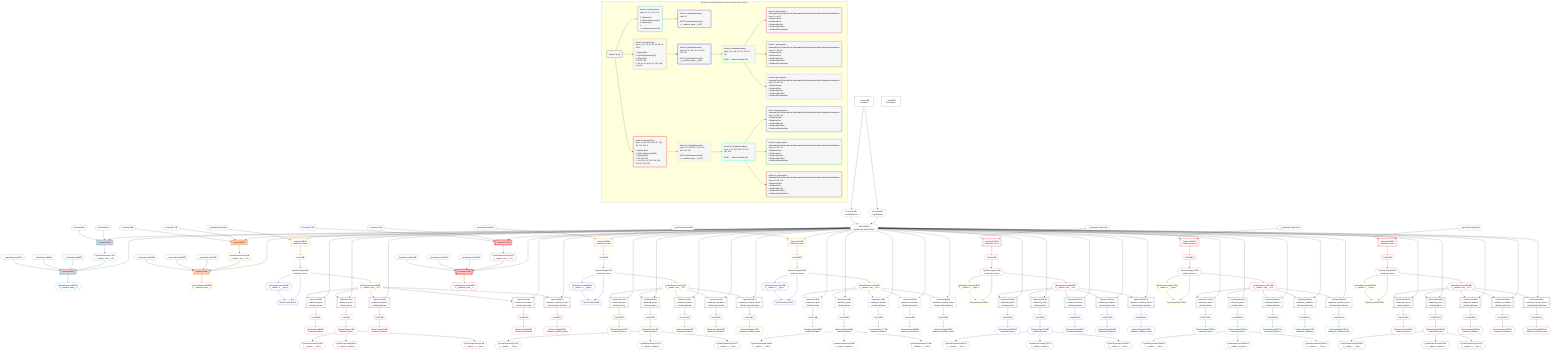 %%{init: {'themeVariables': { 'fontSize': '12px'}}}%%
graph TD
    classDef path fill:#eee,stroke:#000,color:#000
    classDef plan fill:#fff,stroke-width:1px,color:#000
    classDef itemplan fill:#fff,stroke-width:2px,color:#000
    classDef unbatchedplan fill:#dff,stroke-width:1px,color:#000
    classDef sideeffectplan fill:#fcc,stroke-width:2px,color:#000
    classDef bucket fill:#f6f6f6,color:#000,stroke-width:2px,text-align:left


    %% define steps
    __Value3["__Value[3∈0]<br />ᐸcontextᐳ"]:::plan
    __Value5["__Value[5∈0]<br />ᐸrootValueᐳ"]:::plan
    __InputStaticLeaf8{{"__InputStaticLeaf[8∈0]"}}:::plan
    __InputStaticLeaf9{{"__InputStaticLeaf[9∈0]"}}:::plan
    __InputStaticLeaf10{{"__InputStaticLeaf[10∈0]"}}:::plan
    Constant11{{"Constant[11∈0]"}}:::plan
    Constant12{{"Constant[12∈0]"}}:::plan
    Access14{{"Access[14∈0]<br />ᐸ3.pgSettingsᐳ"}}:::plan
    Access15{{"Access[15∈0]<br />ᐸ3.withPgClientᐳ"}}:::plan
    Object16{{"Object[16∈0]<br />ᐸ{pgSettings,withPgClient}ᐳ"}}:::plan
    PgInsert13[["PgInsert[13∈1]"]]:::sideeffectplan
    PgClassExpression17{{"PgClassExpression[17∈1]<br />ᐸ__relation...ems__.”id”ᐳ"}}:::plan
    PgInsert18[["PgInsert[18∈1]"]]:::sideeffectplan
    PgClassExpression22{{"PgClassExpression[22∈1]<br />ᐸ__relational_posts__ᐳ"}}:::plan
    __InputStaticLeaf24{{"__InputStaticLeaf[24∈0]"}}:::plan
    __InputStaticLeaf25{{"__InputStaticLeaf[25∈0]"}}:::plan
    __InputStaticLeaf26{{"__InputStaticLeaf[26∈0]"}}:::plan
    Constant27{{"Constant[27∈0]"}}:::plan
    Constant28{{"Constant[28∈0]"}}:::plan
    PgInsert29[["PgInsert[29∈3]"]]:::sideeffectplan
    PgClassExpression33{{"PgClassExpression[33∈3]<br />ᐸ__relation...ems__.”id”ᐳ"}}:::plan
    PgInsert34[["PgInsert[34∈3]"]]:::sideeffectplan
    PgClassExpression38{{"PgClassExpression[38∈3]<br />ᐸ__relational_posts__ᐳ"}}:::plan
    __InputStaticLeaf39{{"__InputStaticLeaf[39∈0]"}}:::plan
    PgSelect40[["PgSelect[40∈3]<br />ᐸrelational_itemsᐳ"]]:::plan
    First44{{"First[44∈3]"}}:::plan
    PgSelectSingle45{{"PgSelectSingle[45∈3]<br />ᐸrelational_itemsᐳ"}}:::plan
    PgClassExpression46{{"PgClassExpression[46∈4]<br />ᐸ__relation...s__.”type”ᐳ"}}:::plan
    PgPolymorphic47{{"PgPolymorphic[47∈4]"}}:::plan
    PgClassExpression48{{"PgClassExpression[48∈3]<br />ᐸ__relation...ems__.”id”ᐳ"}}:::plan
    PgSelect49[["PgSelect[49∈6]<br />ᐸrelational_topicsᐳ<br />ᐳRelationalTopic"]]:::plan
    First53{{"First[53∈6]"}}:::plan
    PgSelectSingle54{{"PgSelectSingle[54∈6]<br />ᐸrelational_topicsᐳ"}}:::plan
    PgSelect57[["PgSelect[57∈6]<br />ᐸrelational_postsᐳ<br />ᐳRelationalPost"]]:::plan
    First61{{"First[61∈6]"}}:::plan
    PgSelectSingle62{{"PgSelectSingle[62∈6]<br />ᐸrelational_postsᐳ"}}:::plan
    PgClassExpression64{{"PgClassExpression[64∈6]<br />ᐸ__relation...__.”title”ᐳ"}}:::plan
    PgClassExpression65{{"PgClassExpression[65∈6]<br />ᐸ__relation...scription”ᐳ"}}:::plan
    PgClassExpression66{{"PgClassExpression[66∈6]<br />ᐸ__relation...s__.”note”ᐳ"}}:::plan
    PgSelect68[["PgSelect[68∈6]<br />ᐸrelational_dividersᐳ<br />ᐳRelationalDivider"]]:::plan
    First72{{"First[72∈6]"}}:::plan
    PgSelectSingle73{{"PgSelectSingle[73∈6]<br />ᐸrelational_dividersᐳ"}}:::plan
    PgSelect76[["PgSelect[76∈6]<br />ᐸrelational_checklistsᐳ<br />ᐳRelationalChecklist"]]:::plan
    First80{{"First[80∈6]"}}:::plan
    PgSelectSingle81{{"PgSelectSingle[81∈6]<br />ᐸrelational_checklistsᐳ"}}:::plan
    PgSelect84[["PgSelect[84∈6]<br />ᐸrelational_checklist_itemsᐳ<br />ᐳRelationalChecklistItem"]]:::plan
    First88{{"First[88∈6]"}}:::plan
    PgSelectSingle89{{"PgSelectSingle[89∈6]<br />ᐸrelational_checklist_itemsᐳ"}}:::plan
    __InputStaticLeaf91{{"__InputStaticLeaf[91∈0]"}}:::plan
    PgSelect92[["PgSelect[92∈3]<br />ᐸrelational_itemsᐳ"]]:::plan
    First96{{"First[96∈3]"}}:::plan
    PgSelectSingle97{{"PgSelectSingle[97∈3]<br />ᐸrelational_itemsᐳ"}}:::plan
    PgClassExpression98{{"PgClassExpression[98∈4]<br />ᐸ__relation...s__.”type”ᐳ"}}:::plan
    PgPolymorphic99{{"PgPolymorphic[99∈4]"}}:::plan
    PgClassExpression100{{"PgClassExpression[100∈3]<br />ᐸ__relation...ems__.”id”ᐳ"}}:::plan
    PgSelect101[["PgSelect[101∈7]<br />ᐸrelational_topicsᐳ<br />ᐳRelationalTopic"]]:::plan
    First105{{"First[105∈7]"}}:::plan
    PgSelectSingle106{{"PgSelectSingle[106∈7]<br />ᐸrelational_topicsᐳ"}}:::plan
    PgSelect109[["PgSelect[109∈7]<br />ᐸrelational_postsᐳ<br />ᐳRelationalPost"]]:::plan
    First113{{"First[113∈7]"}}:::plan
    PgSelectSingle114{{"PgSelectSingle[114∈7]<br />ᐸrelational_postsᐳ"}}:::plan
    PgClassExpression116{{"PgClassExpression[116∈7]<br />ᐸ__relation...__.”title”ᐳ"}}:::plan
    PgClassExpression117{{"PgClassExpression[117∈7]<br />ᐸ__relation...scription”ᐳ"}}:::plan
    PgClassExpression118{{"PgClassExpression[118∈7]<br />ᐸ__relation...s__.”note”ᐳ"}}:::plan
    PgSelect120[["PgSelect[120∈7]<br />ᐸrelational_dividersᐳ<br />ᐳRelationalDivider"]]:::plan
    First124{{"First[124∈7]"}}:::plan
    PgSelectSingle125{{"PgSelectSingle[125∈7]<br />ᐸrelational_dividersᐳ"}}:::plan
    PgSelect128[["PgSelect[128∈7]<br />ᐸrelational_checklistsᐳ<br />ᐳRelationalChecklist"]]:::plan
    First132{{"First[132∈7]"}}:::plan
    PgSelectSingle133{{"PgSelectSingle[133∈7]<br />ᐸrelational_checklistsᐳ"}}:::plan
    PgSelect136[["PgSelect[136∈7]<br />ᐸrelational_checklist_itemsᐳ<br />ᐳRelationalChecklistItem"]]:::plan
    First140{{"First[140∈7]"}}:::plan
    PgSelectSingle141{{"PgSelectSingle[141∈7]<br />ᐸrelational_checklist_itemsᐳ"}}:::plan
    __InputStaticLeaf143{{"__InputStaticLeaf[143∈0]"}}:::plan
    PgSelect144[["PgSelect[144∈3]<br />ᐸrelational_itemsᐳ"]]:::plan
    First148{{"First[148∈3]"}}:::plan
    PgSelectSingle149{{"PgSelectSingle[149∈3]<br />ᐸrelational_itemsᐳ"}}:::plan
    PgClassExpression150{{"PgClassExpression[150∈4]<br />ᐸ__relation...s__.”type”ᐳ"}}:::plan
    PgPolymorphic151{{"PgPolymorphic[151∈4]"}}:::plan
    PgClassExpression152{{"PgClassExpression[152∈3]<br />ᐸ__relation...ems__.”id”ᐳ"}}:::plan
    PgSelect153[["PgSelect[153∈8]<br />ᐸrelational_topicsᐳ<br />ᐳRelationalTopic"]]:::plan
    First157{{"First[157∈8]"}}:::plan
    PgSelectSingle158{{"PgSelectSingle[158∈8]<br />ᐸrelational_topicsᐳ"}}:::plan
    PgSelect161[["PgSelect[161∈8]<br />ᐸrelational_postsᐳ<br />ᐳRelationalPost"]]:::plan
    First165{{"First[165∈8]"}}:::plan
    PgSelectSingle166{{"PgSelectSingle[166∈8]<br />ᐸrelational_postsᐳ"}}:::plan
    PgClassExpression168{{"PgClassExpression[168∈8]<br />ᐸ__relation...__.”title”ᐳ"}}:::plan
    PgClassExpression169{{"PgClassExpression[169∈8]<br />ᐸ__relation...scription”ᐳ"}}:::plan
    PgClassExpression170{{"PgClassExpression[170∈8]<br />ᐸ__relation...s__.”note”ᐳ"}}:::plan
    PgSelect172[["PgSelect[172∈8]<br />ᐸrelational_dividersᐳ<br />ᐳRelationalDivider"]]:::plan
    First176{{"First[176∈8]"}}:::plan
    PgSelectSingle177{{"PgSelectSingle[177∈8]<br />ᐸrelational_dividersᐳ"}}:::plan
    PgSelect180[["PgSelect[180∈8]<br />ᐸrelational_checklistsᐳ<br />ᐳRelationalChecklist"]]:::plan
    First184{{"First[184∈8]"}}:::plan
    PgSelectSingle185{{"PgSelectSingle[185∈8]<br />ᐸrelational_checklistsᐳ"}}:::plan
    PgSelect188[["PgSelect[188∈8]<br />ᐸrelational_checklist_itemsᐳ<br />ᐳRelationalChecklistItem"]]:::plan
    First192{{"First[192∈8]"}}:::plan
    PgSelectSingle193{{"PgSelectSingle[193∈8]<br />ᐸrelational_checklist_itemsᐳ"}}:::plan
    __InputStaticLeaf196{{"__InputStaticLeaf[196∈0]"}}:::plan
    __InputStaticLeaf197{{"__InputStaticLeaf[197∈0]"}}:::plan
    __InputStaticLeaf198{{"__InputStaticLeaf[198∈0]"}}:::plan
    Constant199{{"Constant[199∈0]"}}:::plan
    Constant200{{"Constant[200∈0]"}}:::plan
    PgInsert201[["PgInsert[201∈9]"]]:::sideeffectplan
    PgClassExpression205{{"PgClassExpression[205∈9]<br />ᐸ__relation...ems__.”id”ᐳ"}}:::plan
    PgInsert206[["PgInsert[206∈9]"]]:::sideeffectplan
    PgClassExpression210{{"PgClassExpression[210∈9]<br />ᐸ__relational_posts__ᐳ"}}:::plan
    __InputStaticLeaf211{{"__InputStaticLeaf[211∈0]"}}:::plan
    PgSelect212[["PgSelect[212∈9]<br />ᐸrelational_itemsᐳ"]]:::plan
    First216{{"First[216∈9]"}}:::plan
    PgSelectSingle217{{"PgSelectSingle[217∈9]<br />ᐸrelational_itemsᐳ"}}:::plan
    PgClassExpression218{{"PgClassExpression[218∈10]<br />ᐸ__relation...s__.”type”ᐳ"}}:::plan
    PgPolymorphic219{{"PgPolymorphic[219∈10]"}}:::plan
    PgClassExpression220{{"PgClassExpression[220∈9]<br />ᐸ__relation...ems__.”id”ᐳ"}}:::plan
    PgSelect221[["PgSelect[221∈12]<br />ᐸrelational_topicsᐳ<br />ᐳRelationalTopic"]]:::plan
    First225{{"First[225∈12]"}}:::plan
    PgSelectSingle226{{"PgSelectSingle[226∈12]<br />ᐸrelational_topicsᐳ"}}:::plan
    PgSelect229[["PgSelect[229∈12]<br />ᐸrelational_postsᐳ<br />ᐳRelationalPost"]]:::plan
    First233{{"First[233∈12]"}}:::plan
    PgSelectSingle234{{"PgSelectSingle[234∈12]<br />ᐸrelational_postsᐳ"}}:::plan
    PgClassExpression236{{"PgClassExpression[236∈12]<br />ᐸ__relation...__.”title”ᐳ"}}:::plan
    PgClassExpression237{{"PgClassExpression[237∈12]<br />ᐸ__relation...scription”ᐳ"}}:::plan
    PgClassExpression238{{"PgClassExpression[238∈12]<br />ᐸ__relation...s__.”note”ᐳ"}}:::plan
    PgSelect240[["PgSelect[240∈12]<br />ᐸrelational_dividersᐳ<br />ᐳRelationalDivider"]]:::plan
    First244{{"First[244∈12]"}}:::plan
    PgSelectSingle245{{"PgSelectSingle[245∈12]<br />ᐸrelational_dividersᐳ"}}:::plan
    PgSelect248[["PgSelect[248∈12]<br />ᐸrelational_checklistsᐳ<br />ᐳRelationalChecklist"]]:::plan
    First252{{"First[252∈12]"}}:::plan
    PgSelectSingle253{{"PgSelectSingle[253∈12]<br />ᐸrelational_checklistsᐳ"}}:::plan
    PgSelect256[["PgSelect[256∈12]<br />ᐸrelational_checklist_itemsᐳ<br />ᐳRelationalChecklistItem"]]:::plan
    First260{{"First[260∈12]"}}:::plan
    PgSelectSingle261{{"PgSelectSingle[261∈12]<br />ᐸrelational_checklist_itemsᐳ"}}:::plan
    __InputStaticLeaf263{{"__InputStaticLeaf[263∈0]"}}:::plan
    PgSelect264[["PgSelect[264∈9]<br />ᐸrelational_itemsᐳ"]]:::plan
    First268{{"First[268∈9]"}}:::plan
    PgSelectSingle269{{"PgSelectSingle[269∈9]<br />ᐸrelational_itemsᐳ"}}:::plan
    PgClassExpression270{{"PgClassExpression[270∈10]<br />ᐸ__relation...s__.”type”ᐳ"}}:::plan
    PgPolymorphic271{{"PgPolymorphic[271∈10]"}}:::plan
    PgClassExpression272{{"PgClassExpression[272∈9]<br />ᐸ__relation...ems__.”id”ᐳ"}}:::plan
    PgSelect273[["PgSelect[273∈13]<br />ᐸrelational_topicsᐳ<br />ᐳRelationalTopic"]]:::plan
    First277{{"First[277∈13]"}}:::plan
    PgSelectSingle278{{"PgSelectSingle[278∈13]<br />ᐸrelational_topicsᐳ"}}:::plan
    PgSelect281[["PgSelect[281∈13]<br />ᐸrelational_postsᐳ<br />ᐳRelationalPost"]]:::plan
    First285{{"First[285∈13]"}}:::plan
    PgSelectSingle286{{"PgSelectSingle[286∈13]<br />ᐸrelational_postsᐳ"}}:::plan
    PgClassExpression288{{"PgClassExpression[288∈13]<br />ᐸ__relation...__.”title”ᐳ"}}:::plan
    PgClassExpression289{{"PgClassExpression[289∈13]<br />ᐸ__relation...scription”ᐳ"}}:::plan
    PgClassExpression290{{"PgClassExpression[290∈13]<br />ᐸ__relation...s__.”note”ᐳ"}}:::plan
    PgSelect292[["PgSelect[292∈13]<br />ᐸrelational_dividersᐳ<br />ᐳRelationalDivider"]]:::plan
    First296{{"First[296∈13]"}}:::plan
    PgSelectSingle297{{"PgSelectSingle[297∈13]<br />ᐸrelational_dividersᐳ"}}:::plan
    PgSelect300[["PgSelect[300∈13]<br />ᐸrelational_checklistsᐳ<br />ᐳRelationalChecklist"]]:::plan
    First304{{"First[304∈13]"}}:::plan
    PgSelectSingle305{{"PgSelectSingle[305∈13]<br />ᐸrelational_checklistsᐳ"}}:::plan
    PgSelect308[["PgSelect[308∈13]<br />ᐸrelational_checklist_itemsᐳ<br />ᐳRelationalChecklistItem"]]:::plan
    First312{{"First[312∈13]"}}:::plan
    PgSelectSingle313{{"PgSelectSingle[313∈13]<br />ᐸrelational_checklist_itemsᐳ"}}:::plan
    __InputStaticLeaf315{{"__InputStaticLeaf[315∈0]"}}:::plan
    PgSelect316[["PgSelect[316∈9]<br />ᐸrelational_itemsᐳ"]]:::plan
    First320{{"First[320∈9]"}}:::plan
    PgSelectSingle321{{"PgSelectSingle[321∈9]<br />ᐸrelational_itemsᐳ"}}:::plan
    PgClassExpression322{{"PgClassExpression[322∈10]<br />ᐸ__relation...s__.”type”ᐳ"}}:::plan
    PgPolymorphic323{{"PgPolymorphic[323∈10]"}}:::plan
    PgClassExpression324{{"PgClassExpression[324∈9]<br />ᐸ__relation...ems__.”id”ᐳ"}}:::plan
    PgSelect325[["PgSelect[325∈14]<br />ᐸrelational_topicsᐳ<br />ᐳRelationalTopic"]]:::plan
    First329{{"First[329∈14]"}}:::plan
    PgSelectSingle330{{"PgSelectSingle[330∈14]<br />ᐸrelational_topicsᐳ"}}:::plan
    PgSelect333[["PgSelect[333∈14]<br />ᐸrelational_postsᐳ<br />ᐳRelationalPost"]]:::plan
    First337{{"First[337∈14]"}}:::plan
    PgSelectSingle338{{"PgSelectSingle[338∈14]<br />ᐸrelational_postsᐳ"}}:::plan
    PgClassExpression340{{"PgClassExpression[340∈14]<br />ᐸ__relation...__.”title”ᐳ"}}:::plan
    PgClassExpression341{{"PgClassExpression[341∈14]<br />ᐸ__relation...scription”ᐳ"}}:::plan
    PgClassExpression342{{"PgClassExpression[342∈14]<br />ᐸ__relation...s__.”note”ᐳ"}}:::plan
    PgSelect344[["PgSelect[344∈14]<br />ᐸrelational_dividersᐳ<br />ᐳRelationalDivider"]]:::plan
    First348{{"First[348∈14]"}}:::plan
    PgSelectSingle349{{"PgSelectSingle[349∈14]<br />ᐸrelational_dividersᐳ"}}:::plan
    PgSelect352[["PgSelect[352∈14]<br />ᐸrelational_checklistsᐳ<br />ᐳRelationalChecklist"]]:::plan
    First356{{"First[356∈14]"}}:::plan
    PgSelectSingle357{{"PgSelectSingle[357∈14]<br />ᐸrelational_checklistsᐳ"}}:::plan
    PgSelect360[["PgSelect[360∈14]<br />ᐸrelational_checklist_itemsᐳ<br />ᐳRelationalChecklistItem"]]:::plan
    First364{{"First[364∈14]"}}:::plan
    PgSelectSingle365{{"PgSelectSingle[365∈14]<br />ᐸrelational_checklist_itemsᐳ"}}:::plan

    %% plan dependencies
    __Value3 --> Access14
    __Value3 --> Access15
    Access14 & Access15 --> Object16
    Object16 & Constant11 & Constant12 --> PgInsert13
    PgInsert13 --> PgClassExpression17
    Object16 & PgClassExpression17 & __InputStaticLeaf8 & __InputStaticLeaf9 & __InputStaticLeaf10 --> PgInsert18
    PgInsert18 --> PgClassExpression22
    Object16 & Constant27 & Constant28 --> PgInsert29
    PgInsert29 --> PgClassExpression33
    Object16 & PgClassExpression33 & __InputStaticLeaf24 & __InputStaticLeaf25 & __InputStaticLeaf26 --> PgInsert34
    PgInsert34 --> PgClassExpression38
    Object16 & __InputStaticLeaf39 --> PgSelect40
    PgSelect40 --> First44
    First44 --> PgSelectSingle45
    PgSelectSingle45 --> PgClassExpression46
    PgSelectSingle45 & PgClassExpression46 --> PgPolymorphic47
    PgSelectSingle45 --> PgClassExpression48
    Object16 & PgClassExpression48 --> PgSelect49
    PgSelect49 --> First53
    First53 --> PgSelectSingle54
    Object16 & PgClassExpression48 --> PgSelect57
    PgSelect57 --> First61
    First61 --> PgSelectSingle62
    PgSelectSingle62 --> PgClassExpression64
    PgSelectSingle62 --> PgClassExpression65
    PgSelectSingle62 --> PgClassExpression66
    Object16 & PgClassExpression48 --> PgSelect68
    PgSelect68 --> First72
    First72 --> PgSelectSingle73
    Object16 & PgClassExpression48 --> PgSelect76
    PgSelect76 --> First80
    First80 --> PgSelectSingle81
    Object16 & PgClassExpression48 --> PgSelect84
    PgSelect84 --> First88
    First88 --> PgSelectSingle89
    Object16 & __InputStaticLeaf91 --> PgSelect92
    PgSelect92 --> First96
    First96 --> PgSelectSingle97
    PgSelectSingle97 --> PgClassExpression98
    PgSelectSingle97 & PgClassExpression98 --> PgPolymorphic99
    PgSelectSingle97 --> PgClassExpression100
    Object16 & PgClassExpression100 --> PgSelect101
    PgSelect101 --> First105
    First105 --> PgSelectSingle106
    Object16 & PgClassExpression100 --> PgSelect109
    PgSelect109 --> First113
    First113 --> PgSelectSingle114
    PgSelectSingle114 --> PgClassExpression116
    PgSelectSingle114 --> PgClassExpression117
    PgSelectSingle114 --> PgClassExpression118
    Object16 & PgClassExpression100 --> PgSelect120
    PgSelect120 --> First124
    First124 --> PgSelectSingle125
    Object16 & PgClassExpression100 --> PgSelect128
    PgSelect128 --> First132
    First132 --> PgSelectSingle133
    Object16 & PgClassExpression100 --> PgSelect136
    PgSelect136 --> First140
    First140 --> PgSelectSingle141
    Object16 & __InputStaticLeaf143 --> PgSelect144
    PgSelect144 --> First148
    First148 --> PgSelectSingle149
    PgSelectSingle149 --> PgClassExpression150
    PgSelectSingle149 & PgClassExpression150 --> PgPolymorphic151
    PgSelectSingle149 --> PgClassExpression152
    Object16 & PgClassExpression152 --> PgSelect153
    PgSelect153 --> First157
    First157 --> PgSelectSingle158
    Object16 & PgClassExpression152 --> PgSelect161
    PgSelect161 --> First165
    First165 --> PgSelectSingle166
    PgSelectSingle166 --> PgClassExpression168
    PgSelectSingle166 --> PgClassExpression169
    PgSelectSingle166 --> PgClassExpression170
    Object16 & PgClassExpression152 --> PgSelect172
    PgSelect172 --> First176
    First176 --> PgSelectSingle177
    Object16 & PgClassExpression152 --> PgSelect180
    PgSelect180 --> First184
    First184 --> PgSelectSingle185
    Object16 & PgClassExpression152 --> PgSelect188
    PgSelect188 --> First192
    First192 --> PgSelectSingle193
    Object16 & Constant199 & Constant200 --> PgInsert201
    PgInsert201 --> PgClassExpression205
    Object16 & PgClassExpression205 & __InputStaticLeaf196 & __InputStaticLeaf197 & __InputStaticLeaf198 --> PgInsert206
    PgInsert206 --> PgClassExpression210
    Object16 & __InputStaticLeaf211 --> PgSelect212
    PgSelect212 --> First216
    First216 --> PgSelectSingle217
    PgSelectSingle217 --> PgClassExpression218
    PgSelectSingle217 & PgClassExpression218 --> PgPolymorphic219
    PgSelectSingle217 --> PgClassExpression220
    Object16 & PgClassExpression220 --> PgSelect221
    PgSelect221 --> First225
    First225 --> PgSelectSingle226
    Object16 & PgClassExpression220 --> PgSelect229
    PgSelect229 --> First233
    First233 --> PgSelectSingle234
    PgSelectSingle234 --> PgClassExpression236
    PgSelectSingle234 --> PgClassExpression237
    PgSelectSingle234 --> PgClassExpression238
    Object16 & PgClassExpression220 --> PgSelect240
    PgSelect240 --> First244
    First244 --> PgSelectSingle245
    Object16 & PgClassExpression220 --> PgSelect248
    PgSelect248 --> First252
    First252 --> PgSelectSingle253
    Object16 & PgClassExpression220 --> PgSelect256
    PgSelect256 --> First260
    First260 --> PgSelectSingle261
    Object16 & __InputStaticLeaf263 --> PgSelect264
    PgSelect264 --> First268
    First268 --> PgSelectSingle269
    PgSelectSingle269 --> PgClassExpression270
    PgSelectSingle269 & PgClassExpression270 --> PgPolymorphic271
    PgSelectSingle269 --> PgClassExpression272
    Object16 & PgClassExpression272 --> PgSelect273
    PgSelect273 --> First277
    First277 --> PgSelectSingle278
    Object16 & PgClassExpression272 --> PgSelect281
    PgSelect281 --> First285
    First285 --> PgSelectSingle286
    PgSelectSingle286 --> PgClassExpression288
    PgSelectSingle286 --> PgClassExpression289
    PgSelectSingle286 --> PgClassExpression290
    Object16 & PgClassExpression272 --> PgSelect292
    PgSelect292 --> First296
    First296 --> PgSelectSingle297
    Object16 & PgClassExpression272 --> PgSelect300
    PgSelect300 --> First304
    First304 --> PgSelectSingle305
    Object16 & PgClassExpression272 --> PgSelect308
    PgSelect308 --> First312
    First312 --> PgSelectSingle313
    Object16 & __InputStaticLeaf315 --> PgSelect316
    PgSelect316 --> First320
    First320 --> PgSelectSingle321
    PgSelectSingle321 --> PgClassExpression322
    PgSelectSingle321 & PgClassExpression322 --> PgPolymorphic323
    PgSelectSingle321 --> PgClassExpression324
    Object16 & PgClassExpression324 --> PgSelect325
    PgSelect325 --> First329
    First329 --> PgSelectSingle330
    Object16 & PgClassExpression324 --> PgSelect333
    PgSelect333 --> First337
    First337 --> PgSelectSingle338
    PgSelectSingle338 --> PgClassExpression340
    PgSelectSingle338 --> PgClassExpression341
    PgSelectSingle338 --> PgClassExpression342
    Object16 & PgClassExpression324 --> PgSelect344
    PgSelect344 --> First348
    First348 --> PgSelectSingle349
    Object16 & PgClassExpression324 --> PgSelect352
    PgSelect352 --> First356
    First356 --> PgSelectSingle357
    Object16 & PgClassExpression324 --> PgSelect360
    PgSelect360 --> First364
    First364 --> PgSelectSingle365

    subgraph "Buckets for mutations/basics/create-relational-post-no-query"
    Bucket0("Bucket 0 (root)"):::bucket
    classDef bucket0 stroke:#696969
    class Bucket0,__Value3,__Value5,__InputStaticLeaf8,__InputStaticLeaf9,__InputStaticLeaf10,Constant11,Constant12,Access14,Access15,Object16,__InputStaticLeaf24,__InputStaticLeaf25,__InputStaticLeaf26,Constant27,Constant28,__InputStaticLeaf39,__InputStaticLeaf91,__InputStaticLeaf143,__InputStaticLeaf196,__InputStaticLeaf197,__InputStaticLeaf198,Constant199,Constant200,__InputStaticLeaf211,__InputStaticLeaf263,__InputStaticLeaf315 bucket0
    Bucket1("Bucket 1 (mutationField)<br />Deps: 16, 11, 12, 8, 9, 10<br /><br />1: PgInsert[13]<br />2: PgClassExpression[17]<br />3: PgInsert[18]<br />4: <br />ᐳ: PgClassExpression[22]"):::bucket
    classDef bucket1 stroke:#00bfff
    class Bucket1,PgInsert13,PgClassExpression17,PgInsert18,PgClassExpression22 bucket1
    Bucket2("Bucket 2 (nullableBoundary)<br />Deps: 22<br /><br />ROOT PgClassExpression{1}ᐸ__relational_posts__ᐳ[22]"):::bucket
    classDef bucket2 stroke:#7f007f
    class Bucket2 bucket2
    Bucket3("Bucket 3 (mutationField)<br />Deps: 16, 27, 28, 24, 25, 26, 39, 91, 143, 5<br /><br />1: PgInsert[29]<br />2: PgClassExpression[33]<br />3: PgInsert[34]<br />4: 40, 92, 144<br />ᐳ: 38, 44, 45, 48, 96, 97, 100, 148, 149, 152"):::bucket
    classDef bucket3 stroke:#ffa500
    class Bucket3,PgInsert29,PgClassExpression33,PgInsert34,PgClassExpression38,PgSelect40,First44,PgSelectSingle45,PgClassExpression48,PgSelect92,First96,PgSelectSingle97,PgClassExpression100,PgSelect144,First148,PgSelectSingle149,PgClassExpression152 bucket3
    Bucket4("Bucket 4 (nullableBoundary)<br />Deps: 45, 97, 149, 38, 5, 16, 48, 100, 152<br /><br />ROOT PgClassExpression{3}ᐸ__relational_posts__ᐳ[38]"):::bucket
    classDef bucket4 stroke:#0000ff
    class Bucket4,PgClassExpression46,PgPolymorphic47,PgClassExpression98,PgPolymorphic99,PgClassExpression150,PgPolymorphic151 bucket4
    Bucket5("Bucket 5 (nullableBoundary)<br />Deps: 5, 16, 48, 47, 100, 99, 152, 151<br /><br />ROOT __ValueᐸrootValueᐳ[5]"):::bucket
    classDef bucket5 stroke:#7fff00
    class Bucket5 bucket5
    Bucket6("Bucket 6 (polymorphic)<br />RelationalTopic,RelationalPost,RelationalDivider,RelationalChecklist,RelationalChecklistItem<br />Deps: 16, 48, 47<br />ᐳRelationalTopic<br />ᐳRelationalPost<br />ᐳRelationalDivider<br />ᐳRelationalChecklist<br />ᐳRelationalChecklistItem"):::bucket
    classDef bucket6 stroke:#ff1493
    class Bucket6,PgSelect49,First53,PgSelectSingle54,PgSelect57,First61,PgSelectSingle62,PgClassExpression64,PgClassExpression65,PgClassExpression66,PgSelect68,First72,PgSelectSingle73,PgSelect76,First80,PgSelectSingle81,PgSelect84,First88,PgSelectSingle89 bucket6
    Bucket7("Bucket 7 (polymorphic)<br />RelationalTopic,RelationalPost,RelationalDivider,RelationalChecklist,RelationalChecklistItem<br />Deps: 16, 100, 99<br />ᐳRelationalTopic<br />ᐳRelationalPost<br />ᐳRelationalDivider<br />ᐳRelationalChecklist<br />ᐳRelationalChecklistItem"):::bucket
    classDef bucket7 stroke:#808000
    class Bucket7,PgSelect101,First105,PgSelectSingle106,PgSelect109,First113,PgSelectSingle114,PgClassExpression116,PgClassExpression117,PgClassExpression118,PgSelect120,First124,PgSelectSingle125,PgSelect128,First132,PgSelectSingle133,PgSelect136,First140,PgSelectSingle141 bucket7
    Bucket8("Bucket 8 (polymorphic)<br />RelationalTopic,RelationalPost,RelationalDivider,RelationalChecklist,RelationalChecklistItem<br />Deps: 16, 152, 151<br />ᐳRelationalTopic<br />ᐳRelationalPost<br />ᐳRelationalDivider<br />ᐳRelationalChecklist<br />ᐳRelationalChecklistItem"):::bucket
    classDef bucket8 stroke:#dda0dd
    class Bucket8,PgSelect153,First157,PgSelectSingle158,PgSelect161,First165,PgSelectSingle166,PgClassExpression168,PgClassExpression169,PgClassExpression170,PgSelect172,First176,PgSelectSingle177,PgSelect180,First184,PgSelectSingle185,PgSelect188,First192,PgSelectSingle193 bucket8
    Bucket9("Bucket 9 (mutationField)<br />Deps: 16, 199, 200, 196, 197, 198, 211, 263, 315, 5<br /><br />1: PgInsert[201]<br />2: PgClassExpression[205]<br />3: PgInsert[206]<br />4: 212, 264, 316<br />ᐳ: 210, 216, 217, 220, 268, 269, 272, 320, 321, 324"):::bucket
    classDef bucket9 stroke:#ff0000
    class Bucket9,PgInsert201,PgClassExpression205,PgInsert206,PgClassExpression210,PgSelect212,First216,PgSelectSingle217,PgClassExpression220,PgSelect264,First268,PgSelectSingle269,PgClassExpression272,PgSelect316,First320,PgSelectSingle321,PgClassExpression324 bucket9
    Bucket10("Bucket 10 (nullableBoundary)<br />Deps: 217, 269, 321, 210, 5, 16, 220, 272, 324<br /><br />ROOT PgClassExpression{9}ᐸ__relational_posts__ᐳ[210]"):::bucket
    classDef bucket10 stroke:#ffff00
    class Bucket10,PgClassExpression218,PgPolymorphic219,PgClassExpression270,PgPolymorphic271,PgClassExpression322,PgPolymorphic323 bucket10
    Bucket11("Bucket 11 (nullableBoundary)<br />Deps: 5, 16, 220, 219, 272, 271, 324, 323<br /><br />ROOT __ValueᐸrootValueᐳ[5]"):::bucket
    classDef bucket11 stroke:#00ffff
    class Bucket11 bucket11
    Bucket12("Bucket 12 (polymorphic)<br />RelationalTopic,RelationalPost,RelationalDivider,RelationalChecklist,RelationalChecklistItem<br />Deps: 16, 220, 219<br />ᐳRelationalTopic<br />ᐳRelationalPost<br />ᐳRelationalDivider<br />ᐳRelationalChecklist<br />ᐳRelationalChecklistItem"):::bucket
    classDef bucket12 stroke:#4169e1
    class Bucket12,PgSelect221,First225,PgSelectSingle226,PgSelect229,First233,PgSelectSingle234,PgClassExpression236,PgClassExpression237,PgClassExpression238,PgSelect240,First244,PgSelectSingle245,PgSelect248,First252,PgSelectSingle253,PgSelect256,First260,PgSelectSingle261 bucket12
    Bucket13("Bucket 13 (polymorphic)<br />RelationalTopic,RelationalPost,RelationalDivider,RelationalChecklist,RelationalChecklistItem<br />Deps: 16, 272, 271<br />ᐳRelationalTopic<br />ᐳRelationalPost<br />ᐳRelationalDivider<br />ᐳRelationalChecklist<br />ᐳRelationalChecklistItem"):::bucket
    classDef bucket13 stroke:#3cb371
    class Bucket13,PgSelect273,First277,PgSelectSingle278,PgSelect281,First285,PgSelectSingle286,PgClassExpression288,PgClassExpression289,PgClassExpression290,PgSelect292,First296,PgSelectSingle297,PgSelect300,First304,PgSelectSingle305,PgSelect308,First312,PgSelectSingle313 bucket13
    Bucket14("Bucket 14 (polymorphic)<br />RelationalTopic,RelationalPost,RelationalDivider,RelationalChecklist,RelationalChecklistItem<br />Deps: 16, 324, 323<br />ᐳRelationalTopic<br />ᐳRelationalPost<br />ᐳRelationalDivider<br />ᐳRelationalChecklist<br />ᐳRelationalChecklistItem"):::bucket
    classDef bucket14 stroke:#a52a2a
    class Bucket14,PgSelect325,First329,PgSelectSingle330,PgSelect333,First337,PgSelectSingle338,PgClassExpression340,PgClassExpression341,PgClassExpression342,PgSelect344,First348,PgSelectSingle349,PgSelect352,First356,PgSelectSingle357,PgSelect360,First364,PgSelectSingle365 bucket14
    Bucket0 --> Bucket1 & Bucket3 & Bucket9
    Bucket1 --> Bucket2
    Bucket3 --> Bucket4
    Bucket4 --> Bucket5
    Bucket5 --> Bucket6 & Bucket7 & Bucket8
    Bucket9 --> Bucket10
    Bucket10 --> Bucket11
    Bucket11 --> Bucket12 & Bucket13 & Bucket14
    end